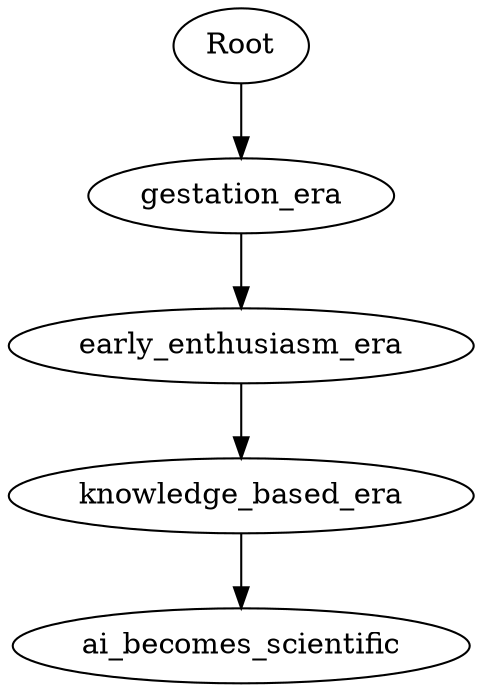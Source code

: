 strict digraph {
	gestation_era [label=gestation_era]
	Root -> gestation_era [contraint=true]
	gestation_era -> early_enthusiasm_era [contraint=true]
	early_enthusiasm_era -> knowledge_based_era [contraint=true]
	knowledge_based_era -> ai_becomes_scientific [contraint=true]
	early_enthusiasm_era [label=early_enthusiasm_era]
	Root -> gestation_era [contraint=true]
	gestation_era -> early_enthusiasm_era [contraint=true]
	early_enthusiasm_era -> knowledge_based_era [contraint=true]
	knowledge_based_era -> ai_becomes_scientific [contraint=true]
	knowledge_based_era [label=knowledge_based_era]
	Root -> gestation_era [contraint=true]
	gestation_era -> early_enthusiasm_era [contraint=true]
	early_enthusiasm_era -> knowledge_based_era [contraint=true]
	knowledge_based_era -> ai_becomes_scientific [contraint=true]
	ai_becomes_scientific [label=ai_becomes_scientific]
	Root -> gestation_era [contraint=true]
	gestation_era -> early_enthusiasm_era [contraint=true]
	early_enthusiasm_era -> knowledge_based_era [contraint=true]
	knowledge_based_era -> ai_becomes_scientific [contraint=true]
}
